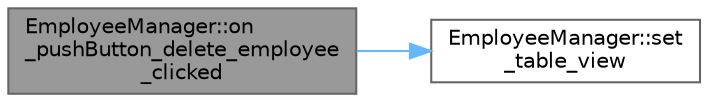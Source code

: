 digraph "EmployeeManager::on_pushButton_delete_employee_clicked"
{
 // LATEX_PDF_SIZE
  bgcolor="transparent";
  edge [fontname=Helvetica,fontsize=10,labelfontname=Helvetica,labelfontsize=10];
  node [fontname=Helvetica,fontsize=10,shape=box,height=0.2,width=0.4];
  rankdir="LR";
  Node1 [id="Node000001",label="EmployeeManager::on\l_pushButton_delete_employee\l_clicked",height=0.2,width=0.4,color="gray40", fillcolor="grey60", style="filled", fontcolor="black",tooltip="This function deletes the selected employee from the database. Updates the table view and database."];
  Node1 -> Node2 [id="edge1_Node000001_Node000002",color="steelblue1",style="solid",tooltip=" "];
  Node2 [id="Node000002",label="EmployeeManager::set\l_table_view",height=0.2,width=0.4,color="grey40", fillcolor="white", style="filled",URL="$class_employee_manager.html#a9215d7db81e6f60ff2bb2b9cab37082f",tooltip="This function updates the table view."];
}
